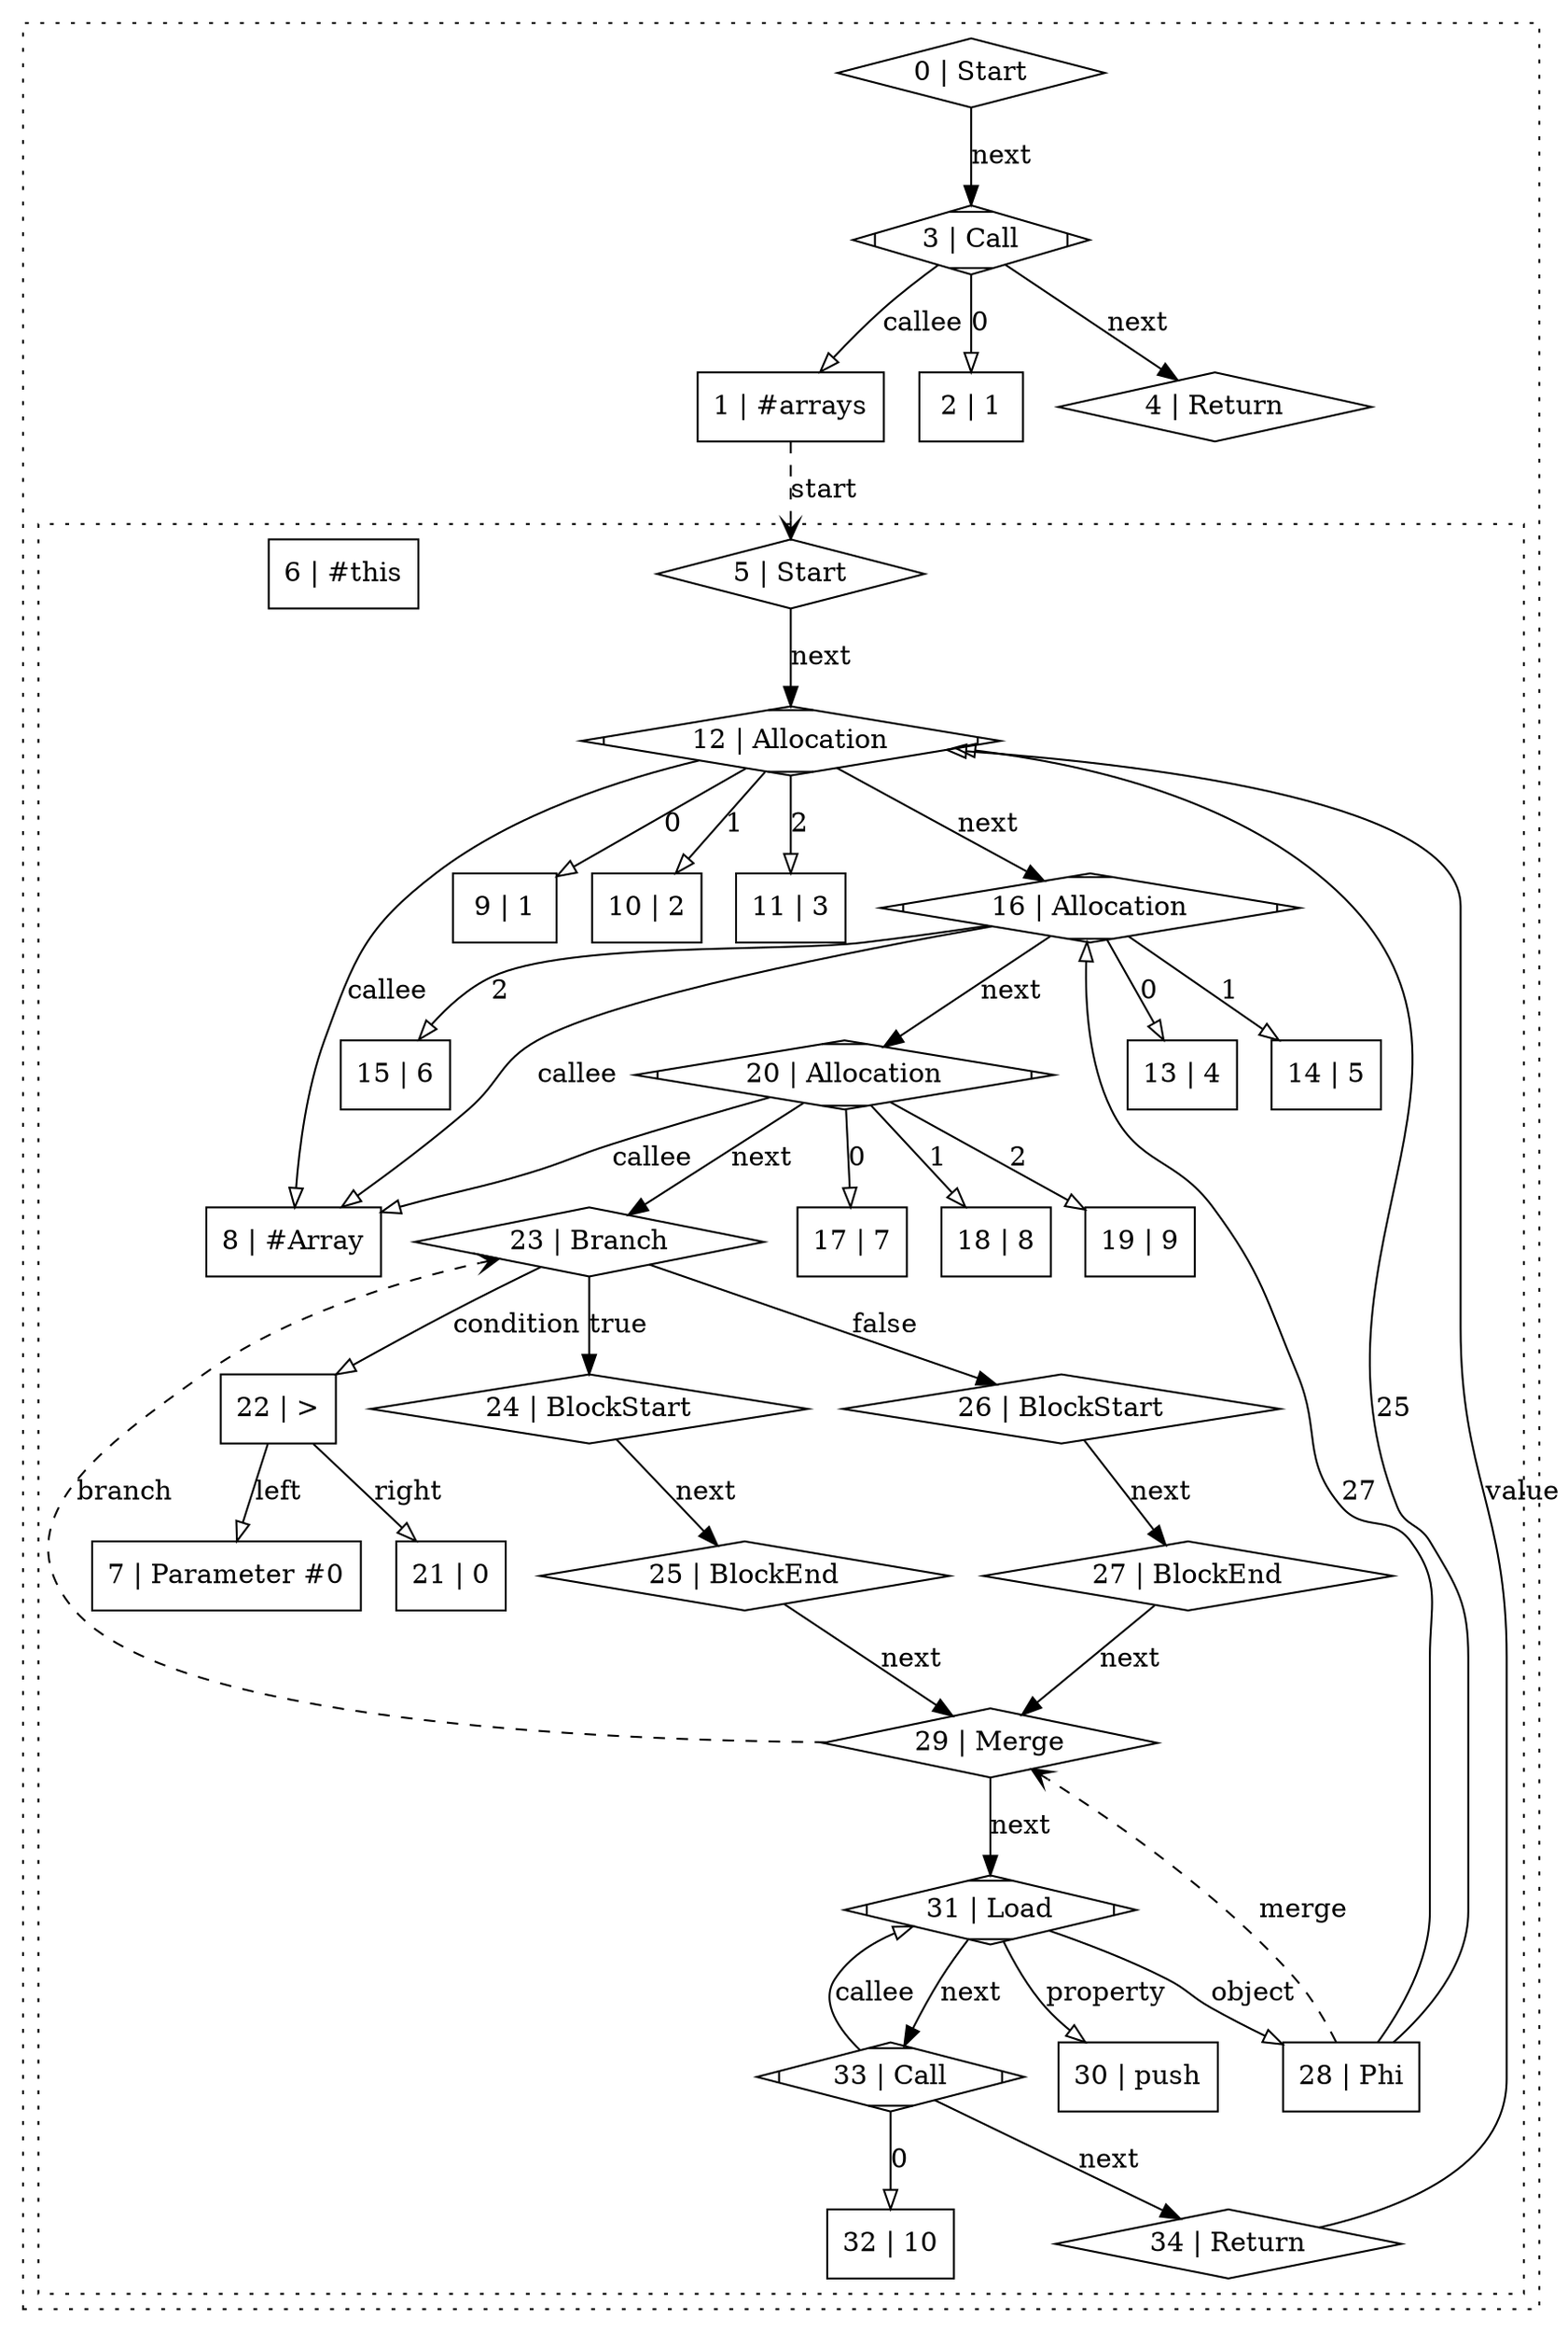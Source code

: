 digraph {
  subgraph "cluster_0" {
    style = "dotted";
    "0" [
      label = "0 | Start";
      shape = "diamond";
    ];
    "1" [
      label = "1 | #arrays";
      shape = "rectangle";
    ];
    "2" [
      label = "2 | 1";
      shape = "rectangle";
    ];
    "3" [
      label = "3 | Call";
      shape = "Mdiamond";
    ];
    "4" [
      label = "4 | Return";
      shape = "diamond";
    ];
    subgraph "cluster_1" {
      style = "dotted";
      "5" [
        label = "5 | Start";
        shape = "diamond";
      ];
      "6" [
        label = "6 | #this";
        shape = "rectangle";
      ];
      "7" [
        label = "7 | Parameter #0";
        shape = "rectangle";
      ];
      "8" [
        label = "8 | #Array";
        shape = "rectangle";
      ];
      "9" [
        label = "9 | 1";
        shape = "rectangle";
      ];
      "10" [
        label = "10 | 2";
        shape = "rectangle";
      ];
      "11" [
        label = "11 | 3";
        shape = "rectangle";
      ];
      "12" [
        label = "12 | Allocation";
        shape = "Mdiamond";
      ];
      "13" [
        label = "13 | 4";
        shape = "rectangle";
      ];
      "14" [
        label = "14 | 5";
        shape = "rectangle";
      ];
      "15" [
        label = "15 | 6";
        shape = "rectangle";
      ];
      "16" [
        label = "16 | Allocation";
        shape = "Mdiamond";
      ];
      "17" [
        label = "17 | 7";
        shape = "rectangle";
      ];
      "18" [
        label = "18 | 8";
        shape = "rectangle";
      ];
      "19" [
        label = "19 | 9";
        shape = "rectangle";
      ];
      "20" [
        label = "20 | Allocation";
        shape = "Mdiamond";
      ];
      "21" [
        label = "21 | 0";
        shape = "rectangle";
      ];
      "22" [
        label = "22 | >";
        shape = "rectangle";
      ];
      "23" [
        label = "23 | Branch";
        shape = "diamond";
      ];
      "24" [
        label = "24 | BlockStart";
        shape = "diamond";
      ];
      "25" [
        label = "25 | BlockEnd";
        shape = "diamond";
      ];
      "26" [
        label = "26 | BlockStart";
        shape = "diamond";
      ];
      "27" [
        label = "27 | BlockEnd";
        shape = "diamond";
      ];
      "28" [
        label = "28 | Phi";
        shape = "rectangle";
      ];
      "29" [
        label = "29 | Merge";
        shape = "diamond";
      ];
      "30" [
        label = "30 | push";
        shape = "rectangle";
      ];
      "31" [
        label = "31 | Load";
        shape = "Mdiamond";
      ];
      "32" [
        label = "32 | 10";
        shape = "rectangle";
      ];
      "33" [
        label = "33 | Call";
        shape = "Mdiamond";
      ];
      "34" [
        label = "34 | Return";
        shape = "diamond";
      ];
      "5" -> "12" [
        label = "next";
        arrowhead = "normal";
      ];
      "12" -> "16" [
        label = "next";
        arrowhead = "normal";
      ];
      "12" -> "8" [
        label = "callee";
        arrowhead = "onormal";
      ];
      "12" -> "9" [
        label = "0";
        arrowhead = "onormal";
      ];
      "12" -> "10" [
        label = "1";
        arrowhead = "onormal";
      ];
      "12" -> "11" [
        label = "2";
        arrowhead = "onormal";
      ];
      "16" -> "20" [
        label = "next";
        arrowhead = "normal";
      ];
      "16" -> "8" [
        label = "callee";
        arrowhead = "onormal";
      ];
      "16" -> "13" [
        label = "0";
        arrowhead = "onormal";
      ];
      "16" -> "14" [
        label = "1";
        arrowhead = "onormal";
      ];
      "16" -> "15" [
        label = "2";
        arrowhead = "onormal";
      ];
      "20" -> "23" [
        label = "next";
        arrowhead = "normal";
      ];
      "20" -> "8" [
        label = "callee";
        arrowhead = "onormal";
      ];
      "20" -> "17" [
        label = "0";
        arrowhead = "onormal";
      ];
      "20" -> "18" [
        label = "1";
        arrowhead = "onormal";
      ];
      "20" -> "19" [
        label = "2";
        arrowhead = "onormal";
      ];
      "22" -> "7" [
        label = "left";
        arrowhead = "onormal";
      ];
      "22" -> "21" [
        label = "right";
        arrowhead = "onormal";
      ];
      "23" -> "22" [
        label = "condition";
        arrowhead = "onormal";
      ];
      "23" -> "24" [
        label = "true";
        arrowhead = "normal";
      ];
      "23" -> "26" [
        label = "false";
        arrowhead = "normal";
      ];
      "24" -> "25" [
        label = "next";
        arrowhead = "normal";
      ];
      "25" -> "29" [
        label = "next";
        arrowhead = "normal";
      ];
      "26" -> "27" [
        label = "next";
        arrowhead = "normal";
      ];
      "27" -> "29" [
        label = "next";
        arrowhead = "normal";
      ];
      "28" -> "12" [
        label = "25";
        arrowhead = "onormal";
      ];
      "28" -> "16" [
        label = "27";
        arrowhead = "onormal";
      ];
      "28" -> "29" [
        label = "merge";
        arrowhead = "vee";
        style = "dashed";
      ];
      "29" -> "31" [
        label = "next";
        arrowhead = "normal";
      ];
      "29" -> "23" [
        label = "branch";
        arrowhead = "vee";
        style = "dashed";
      ];
      "31" -> "33" [
        label = "next";
        arrowhead = "normal";
      ];
      "31" -> "28" [
        label = "object";
        arrowhead = "onormal";
      ];
      "31" -> "30" [
        label = "property";
        arrowhead = "onormal";
      ];
      "33" -> "34" [
        label = "next";
        arrowhead = "normal";
      ];
      "33" -> "31" [
        label = "callee";
        arrowhead = "onormal";
      ];
      "33" -> "32" [
        label = "0";
        arrowhead = "onormal";
      ];
      "34" -> "12" [
        label = "value";
        arrowhead = "onormal";
      ];
    }
    "0" -> "3" [
      label = "next";
      arrowhead = "normal";
    ];
    "1" -> "5" [
      label = "start";
      arrowhead = "vee";
      style = "dashed";
    ];
    "3" -> "4" [
      label = "next";
      arrowhead = "normal";
    ];
    "3" -> "1" [
      label = "callee";
      arrowhead = "onormal";
    ];
    "3" -> "2" [
      label = "0";
      arrowhead = "onormal";
    ];
  }
}